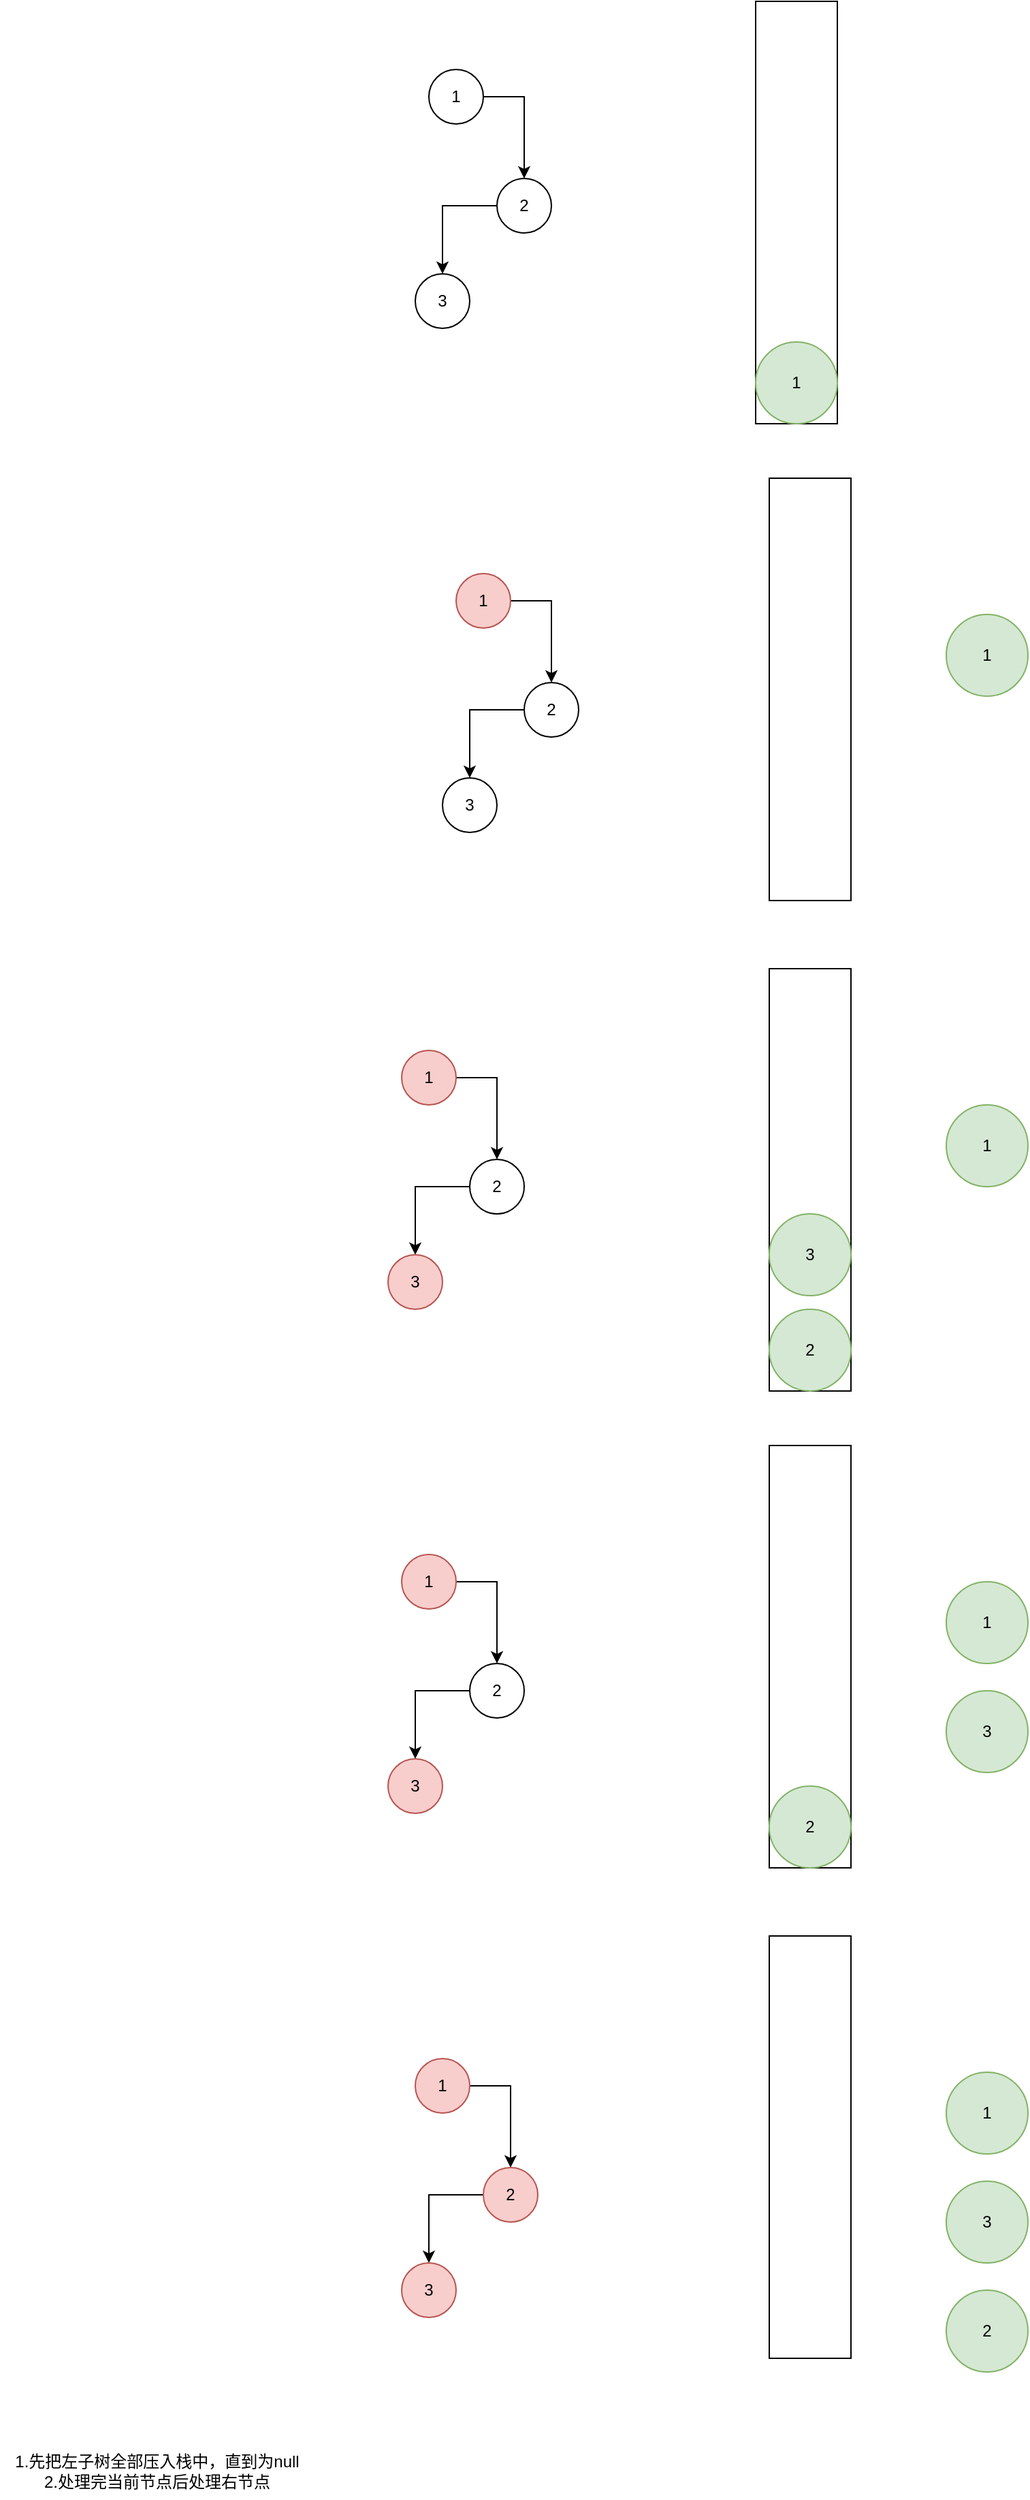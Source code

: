 <mxfile version="28.0.9">
  <diagram name="第 1 页" id="uD2HGKCCgwlrdoaZ8v8J">
    <mxGraphModel dx="1426" dy="785" grid="1" gridSize="10" guides="1" tooltips="1" connect="1" arrows="1" fold="1" page="1" pageScale="1" pageWidth="827" pageHeight="1169" math="0" shadow="0">
      <root>
        <mxCell id="0" />
        <mxCell id="1" parent="0" />
        <mxCell id="Y2CEgVTqDtOdaRStuTCx-6" value="" style="rounded=0;whiteSpace=wrap;html=1;direction=south;" vertex="1" parent="1">
          <mxGeometry x="560" y="90" width="60" height="310" as="geometry" />
        </mxCell>
        <mxCell id="Y2CEgVTqDtOdaRStuTCx-8" value="1" style="ellipse;whiteSpace=wrap;html=1;aspect=fixed;fillColor=#d5e8d4;strokeColor=#82b366;" vertex="1" parent="1">
          <mxGeometry x="560" y="340" width="60" height="60" as="geometry" />
        </mxCell>
        <mxCell id="Y2CEgVTqDtOdaRStuTCx-14" value="" style="rounded=0;whiteSpace=wrap;html=1;direction=south;" vertex="1" parent="1">
          <mxGeometry x="570" y="440" width="60" height="310" as="geometry" />
        </mxCell>
        <mxCell id="Y2CEgVTqDtOdaRStuTCx-16" value="1" style="ellipse;whiteSpace=wrap;html=1;aspect=fixed;fillColor=#d5e8d4;strokeColor=#82b366;" vertex="1" parent="1">
          <mxGeometry x="700" y="540" width="60" height="60" as="geometry" />
        </mxCell>
        <mxCell id="Y2CEgVTqDtOdaRStuTCx-18" value="" style="edgeStyle=orthogonalEdgeStyle;rounded=0;orthogonalLoop=1;jettySize=auto;html=1;" edge="1" parent="1" source="Y2CEgVTqDtOdaRStuTCx-19" target="Y2CEgVTqDtOdaRStuTCx-21">
          <mxGeometry relative="1" as="geometry" />
        </mxCell>
        <mxCell id="Y2CEgVTqDtOdaRStuTCx-19" value="1" style="ellipse;whiteSpace=wrap;html=1;aspect=fixed;fillColor=#f8cecc;strokeColor=#b85450;" vertex="1" parent="1">
          <mxGeometry x="300" y="860" width="40" height="40" as="geometry" />
        </mxCell>
        <mxCell id="Y2CEgVTqDtOdaRStuTCx-20" value="" style="edgeStyle=orthogonalEdgeStyle;rounded=0;orthogonalLoop=1;jettySize=auto;html=1;" edge="1" parent="1" source="Y2CEgVTqDtOdaRStuTCx-21" target="Y2CEgVTqDtOdaRStuTCx-22">
          <mxGeometry relative="1" as="geometry" />
        </mxCell>
        <mxCell id="Y2CEgVTqDtOdaRStuTCx-21" value="2" style="ellipse;whiteSpace=wrap;html=1;aspect=fixed;" vertex="1" parent="1">
          <mxGeometry x="350" y="940" width="40" height="40" as="geometry" />
        </mxCell>
        <mxCell id="Y2CEgVTqDtOdaRStuTCx-22" value="3" style="ellipse;whiteSpace=wrap;html=1;aspect=fixed;fillColor=#f8cecc;strokeColor=#b85450;" vertex="1" parent="1">
          <mxGeometry x="290" y="1010" width="40" height="40" as="geometry" />
        </mxCell>
        <mxCell id="Y2CEgVTqDtOdaRStuTCx-23" value="" style="rounded=0;whiteSpace=wrap;html=1;direction=south;" vertex="1" parent="1">
          <mxGeometry x="570" y="800" width="60" height="310" as="geometry" />
        </mxCell>
        <mxCell id="Y2CEgVTqDtOdaRStuTCx-24" value="1" style="ellipse;whiteSpace=wrap;html=1;aspect=fixed;fillColor=#d5e8d4;strokeColor=#82b366;" vertex="1" parent="1">
          <mxGeometry x="700" y="900" width="60" height="60" as="geometry" />
        </mxCell>
        <mxCell id="Y2CEgVTqDtOdaRStuTCx-25" value="2" style="ellipse;whiteSpace=wrap;html=1;aspect=fixed;fillColor=#d5e8d4;strokeColor=#82b366;" vertex="1" parent="1">
          <mxGeometry x="570" y="1050" width="60" height="60" as="geometry" />
        </mxCell>
        <mxCell id="Y2CEgVTqDtOdaRStuTCx-31" value="" style="rounded=0;whiteSpace=wrap;html=1;direction=south;" vertex="1" parent="1">
          <mxGeometry x="570" y="1150" width="60" height="310" as="geometry" />
        </mxCell>
        <mxCell id="Y2CEgVTqDtOdaRStuTCx-32" value="1" style="ellipse;whiteSpace=wrap;html=1;aspect=fixed;fillColor=#d5e8d4;strokeColor=#82b366;" vertex="1" parent="1">
          <mxGeometry x="700" y="1250" width="60" height="60" as="geometry" />
        </mxCell>
        <mxCell id="Y2CEgVTqDtOdaRStuTCx-33" value="3" style="ellipse;whiteSpace=wrap;html=1;aspect=fixed;fillColor=#d5e8d4;strokeColor=#82b366;" vertex="1" parent="1">
          <mxGeometry x="570" y="980" width="60" height="60" as="geometry" />
        </mxCell>
        <mxCell id="Y2CEgVTqDtOdaRStuTCx-47" value="" style="rounded=0;whiteSpace=wrap;html=1;direction=south;" vertex="1" parent="1">
          <mxGeometry x="570" y="1510" width="60" height="310" as="geometry" />
        </mxCell>
        <mxCell id="Y2CEgVTqDtOdaRStuTCx-48" value="1" style="ellipse;whiteSpace=wrap;html=1;aspect=fixed;fillColor=#d5e8d4;strokeColor=#82b366;" vertex="1" parent="1">
          <mxGeometry x="700" y="1610" width="60" height="60" as="geometry" />
        </mxCell>
        <mxCell id="Y2CEgVTqDtOdaRStuTCx-49" value="2" style="ellipse;whiteSpace=wrap;html=1;aspect=fixed;fillColor=#d5e8d4;strokeColor=#82b366;" vertex="1" parent="1">
          <mxGeometry x="700" y="1770" width="60" height="60" as="geometry" />
        </mxCell>
        <mxCell id="Y2CEgVTqDtOdaRStuTCx-50" value="3" style="ellipse;whiteSpace=wrap;html=1;aspect=fixed;fillColor=#d5e8d4;strokeColor=#82b366;" vertex="1" parent="1">
          <mxGeometry x="700" y="1690" width="60" height="60" as="geometry" />
        </mxCell>
        <mxCell id="Y2CEgVTqDtOdaRStuTCx-51" value="2" style="ellipse;whiteSpace=wrap;html=1;aspect=fixed;fillColor=#d5e8d4;strokeColor=#82b366;" vertex="1" parent="1">
          <mxGeometry x="570" y="1400" width="60" height="60" as="geometry" />
        </mxCell>
        <mxCell id="Y2CEgVTqDtOdaRStuTCx-52" value="3" style="ellipse;whiteSpace=wrap;html=1;aspect=fixed;fillColor=#d5e8d4;strokeColor=#82b366;" vertex="1" parent="1">
          <mxGeometry x="700" y="1330" width="60" height="60" as="geometry" />
        </mxCell>
        <mxCell id="Y2CEgVTqDtOdaRStuTCx-53" value="" style="edgeStyle=orthogonalEdgeStyle;rounded=0;orthogonalLoop=1;jettySize=auto;html=1;" edge="1" parent="1" source="Y2CEgVTqDtOdaRStuTCx-54" target="Y2CEgVTqDtOdaRStuTCx-56">
          <mxGeometry relative="1" as="geometry" />
        </mxCell>
        <mxCell id="Y2CEgVTqDtOdaRStuTCx-54" value="1" style="ellipse;whiteSpace=wrap;html=1;aspect=fixed;fillColor=#f8cecc;strokeColor=#b85450;" vertex="1" parent="1">
          <mxGeometry x="340" y="510" width="40" height="40" as="geometry" />
        </mxCell>
        <mxCell id="Y2CEgVTqDtOdaRStuTCx-55" value="" style="edgeStyle=orthogonalEdgeStyle;rounded=0;orthogonalLoop=1;jettySize=auto;html=1;" edge="1" parent="1" source="Y2CEgVTqDtOdaRStuTCx-56" target="Y2CEgVTqDtOdaRStuTCx-57">
          <mxGeometry relative="1" as="geometry" />
        </mxCell>
        <mxCell id="Y2CEgVTqDtOdaRStuTCx-56" value="2" style="ellipse;whiteSpace=wrap;html=1;aspect=fixed;" vertex="1" parent="1">
          <mxGeometry x="390" y="590" width="40" height="40" as="geometry" />
        </mxCell>
        <mxCell id="Y2CEgVTqDtOdaRStuTCx-57" value="3" style="ellipse;whiteSpace=wrap;html=1;aspect=fixed;" vertex="1" parent="1">
          <mxGeometry x="330" y="660" width="40" height="40" as="geometry" />
        </mxCell>
        <mxCell id="Y2CEgVTqDtOdaRStuTCx-58" value="" style="edgeStyle=orthogonalEdgeStyle;rounded=0;orthogonalLoop=1;jettySize=auto;html=1;" edge="1" parent="1" source="Y2CEgVTqDtOdaRStuTCx-59" target="Y2CEgVTqDtOdaRStuTCx-61">
          <mxGeometry relative="1" as="geometry" />
        </mxCell>
        <mxCell id="Y2CEgVTqDtOdaRStuTCx-59" value="1" style="ellipse;whiteSpace=wrap;html=1;aspect=fixed;" vertex="1" parent="1">
          <mxGeometry x="320" y="140" width="40" height="40" as="geometry" />
        </mxCell>
        <mxCell id="Y2CEgVTqDtOdaRStuTCx-60" value="" style="edgeStyle=orthogonalEdgeStyle;rounded=0;orthogonalLoop=1;jettySize=auto;html=1;" edge="1" parent="1" source="Y2CEgVTqDtOdaRStuTCx-61" target="Y2CEgVTqDtOdaRStuTCx-62">
          <mxGeometry relative="1" as="geometry" />
        </mxCell>
        <mxCell id="Y2CEgVTqDtOdaRStuTCx-61" value="2" style="ellipse;whiteSpace=wrap;html=1;aspect=fixed;" vertex="1" parent="1">
          <mxGeometry x="370" y="220" width="40" height="40" as="geometry" />
        </mxCell>
        <mxCell id="Y2CEgVTqDtOdaRStuTCx-62" value="3" style="ellipse;whiteSpace=wrap;html=1;aspect=fixed;" vertex="1" parent="1">
          <mxGeometry x="310" y="290" width="40" height="40" as="geometry" />
        </mxCell>
        <mxCell id="Y2CEgVTqDtOdaRStuTCx-63" value="" style="edgeStyle=orthogonalEdgeStyle;rounded=0;orthogonalLoop=1;jettySize=auto;html=1;" edge="1" parent="1" source="Y2CEgVTqDtOdaRStuTCx-64" target="Y2CEgVTqDtOdaRStuTCx-66">
          <mxGeometry relative="1" as="geometry" />
        </mxCell>
        <mxCell id="Y2CEgVTqDtOdaRStuTCx-64" value="1" style="ellipse;whiteSpace=wrap;html=1;aspect=fixed;fillColor=#f8cecc;strokeColor=#b85450;" vertex="1" parent="1">
          <mxGeometry x="300" y="1230" width="40" height="40" as="geometry" />
        </mxCell>
        <mxCell id="Y2CEgVTqDtOdaRStuTCx-65" value="" style="edgeStyle=orthogonalEdgeStyle;rounded=0;orthogonalLoop=1;jettySize=auto;html=1;" edge="1" parent="1" source="Y2CEgVTqDtOdaRStuTCx-66" target="Y2CEgVTqDtOdaRStuTCx-67">
          <mxGeometry relative="1" as="geometry" />
        </mxCell>
        <mxCell id="Y2CEgVTqDtOdaRStuTCx-66" value="2" style="ellipse;whiteSpace=wrap;html=1;aspect=fixed;" vertex="1" parent="1">
          <mxGeometry x="350" y="1310" width="40" height="40" as="geometry" />
        </mxCell>
        <mxCell id="Y2CEgVTqDtOdaRStuTCx-67" value="3" style="ellipse;whiteSpace=wrap;html=1;aspect=fixed;fillColor=#f8cecc;strokeColor=#b85450;" vertex="1" parent="1">
          <mxGeometry x="290" y="1380" width="40" height="40" as="geometry" />
        </mxCell>
        <mxCell id="Y2CEgVTqDtOdaRStuTCx-68" value="" style="edgeStyle=orthogonalEdgeStyle;rounded=0;orthogonalLoop=1;jettySize=auto;html=1;" edge="1" parent="1" source="Y2CEgVTqDtOdaRStuTCx-69" target="Y2CEgVTqDtOdaRStuTCx-71">
          <mxGeometry relative="1" as="geometry" />
        </mxCell>
        <mxCell id="Y2CEgVTqDtOdaRStuTCx-69" value="1" style="ellipse;whiteSpace=wrap;html=1;aspect=fixed;fillColor=#f8cecc;strokeColor=#b85450;" vertex="1" parent="1">
          <mxGeometry x="310" y="1600" width="40" height="40" as="geometry" />
        </mxCell>
        <mxCell id="Y2CEgVTqDtOdaRStuTCx-70" value="" style="edgeStyle=orthogonalEdgeStyle;rounded=0;orthogonalLoop=1;jettySize=auto;html=1;" edge="1" parent="1" source="Y2CEgVTqDtOdaRStuTCx-71" target="Y2CEgVTqDtOdaRStuTCx-72">
          <mxGeometry relative="1" as="geometry" />
        </mxCell>
        <mxCell id="Y2CEgVTqDtOdaRStuTCx-71" value="2" style="ellipse;whiteSpace=wrap;html=1;aspect=fixed;fillColor=#f8cecc;strokeColor=#b85450;" vertex="1" parent="1">
          <mxGeometry x="360" y="1680" width="40" height="40" as="geometry" />
        </mxCell>
        <mxCell id="Y2CEgVTqDtOdaRStuTCx-72" value="3" style="ellipse;whiteSpace=wrap;html=1;aspect=fixed;fillColor=#f8cecc;strokeColor=#b85450;" vertex="1" parent="1">
          <mxGeometry x="300" y="1750" width="40" height="40" as="geometry" />
        </mxCell>
        <mxCell id="Y2CEgVTqDtOdaRStuTCx-73" value="1.先把左子树全部压入栈中，直到为null&lt;div&gt;2.处理完当前节点后处理右节点&lt;/div&gt;" style="text;html=1;align=center;verticalAlign=middle;resizable=0;points=[];autosize=1;strokeColor=none;fillColor=none;" vertex="1" parent="1">
          <mxGeometry x="5" y="1883" width="230" height="40" as="geometry" />
        </mxCell>
      </root>
    </mxGraphModel>
  </diagram>
</mxfile>

